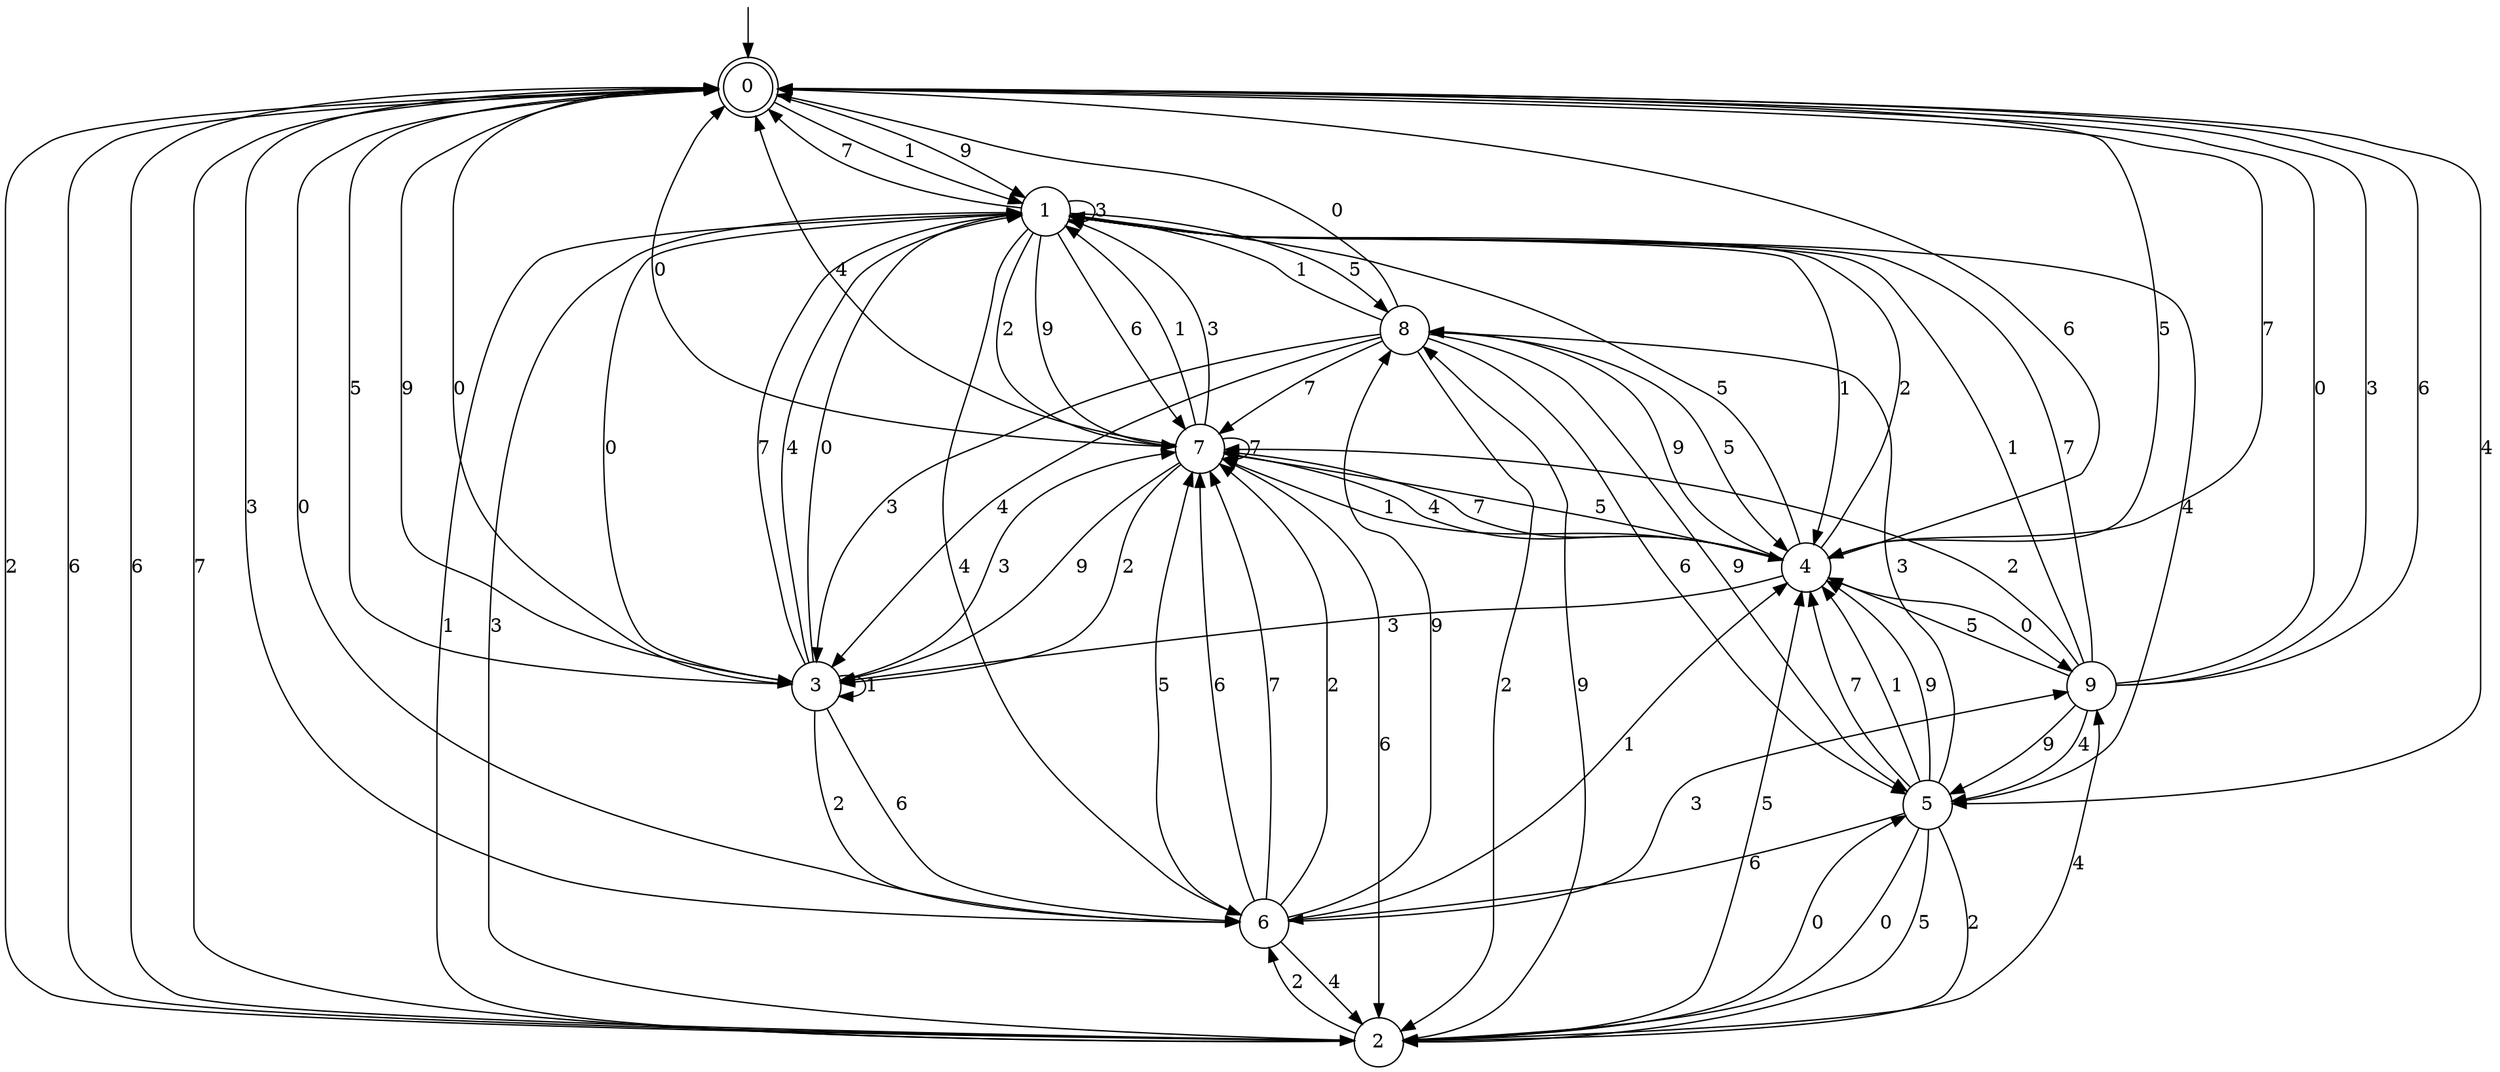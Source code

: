 digraph g {

	s0 [shape="doublecircle" label="0"];
	s1 [shape="circle" label="1"];
	s2 [shape="circle" label="2"];
	s3 [shape="circle" label="3"];
	s4 [shape="circle" label="4"];
	s5 [shape="circle" label="5"];
	s6 [shape="circle" label="6"];
	s7 [shape="circle" label="7"];
	s8 [shape="circle" label="8"];
	s9 [shape="circle" label="9"];
	s0 -> s1 [label="1"];
	s0 -> s2 [label="2"];
	s0 -> s3 [label="0"];
	s0 -> s4 [label="5"];
	s0 -> s5 [label="4"];
	s0 -> s6 [label="3"];
	s0 -> s1 [label="9"];
	s0 -> s2 [label="6"];
	s0 -> s4 [label="7"];
	s1 -> s4 [label="1"];
	s1 -> s7 [label="2"];
	s1 -> s3 [label="0"];
	s1 -> s8 [label="5"];
	s1 -> s6 [label="4"];
	s1 -> s1 [label="3"];
	s1 -> s7 [label="9"];
	s1 -> s7 [label="6"];
	s1 -> s0 [label="7"];
	s2 -> s1 [label="1"];
	s2 -> s6 [label="2"];
	s2 -> s5 [label="0"];
	s2 -> s4 [label="5"];
	s2 -> s9 [label="4"];
	s2 -> s1 [label="3"];
	s2 -> s8 [label="9"];
	s2 -> s0 [label="6"];
	s2 -> s0 [label="7"];
	s3 -> s3 [label="1"];
	s3 -> s6 [label="2"];
	s3 -> s1 [label="0"];
	s3 -> s0 [label="5"];
	s3 -> s1 [label="4"];
	s3 -> s7 [label="3"];
	s3 -> s0 [label="9"];
	s3 -> s6 [label="6"];
	s3 -> s1 [label="7"];
	s4 -> s7 [label="1"];
	s4 -> s1 [label="2"];
	s4 -> s9 [label="0"];
	s4 -> s1 [label="5"];
	s4 -> s7 [label="4"];
	s4 -> s3 [label="3"];
	s4 -> s8 [label="9"];
	s4 -> s0 [label="6"];
	s4 -> s7 [label="7"];
	s5 -> s4 [label="1"];
	s5 -> s2 [label="2"];
	s5 -> s2 [label="0"];
	s5 -> s2 [label="5"];
	s5 -> s1 [label="4"];
	s5 -> s8 [label="3"];
	s5 -> s4 [label="9"];
	s5 -> s6 [label="6"];
	s5 -> s4 [label="7"];
	s6 -> s4 [label="1"];
	s6 -> s7 [label="2"];
	s6 -> s0 [label="0"];
	s6 -> s7 [label="5"];
	s6 -> s2 [label="4"];
	s6 -> s9 [label="3"];
	s6 -> s8 [label="9"];
	s6 -> s7 [label="6"];
	s6 -> s7 [label="7"];
	s7 -> s1 [label="1"];
	s7 -> s3 [label="2"];
	s7 -> s0 [label="0"];
	s7 -> s4 [label="5"];
	s7 -> s0 [label="4"];
	s7 -> s1 [label="3"];
	s7 -> s3 [label="9"];
	s7 -> s2 [label="6"];
	s7 -> s7 [label="7"];
	s8 -> s1 [label="1"];
	s8 -> s2 [label="2"];
	s8 -> s0 [label="0"];
	s8 -> s4 [label="5"];
	s8 -> s3 [label="4"];
	s8 -> s3 [label="3"];
	s8 -> s5 [label="9"];
	s8 -> s5 [label="6"];
	s8 -> s7 [label="7"];
	s9 -> s1 [label="1"];
	s9 -> s7 [label="2"];
	s9 -> s0 [label="0"];
	s9 -> s4 [label="5"];
	s9 -> s5 [label="4"];
	s9 -> s0 [label="3"];
	s9 -> s5 [label="9"];
	s9 -> s0 [label="6"];
	s9 -> s1 [label="7"];

__start0 [label="" shape="none" width="0" height="0"];
__start0 -> s0;

}
